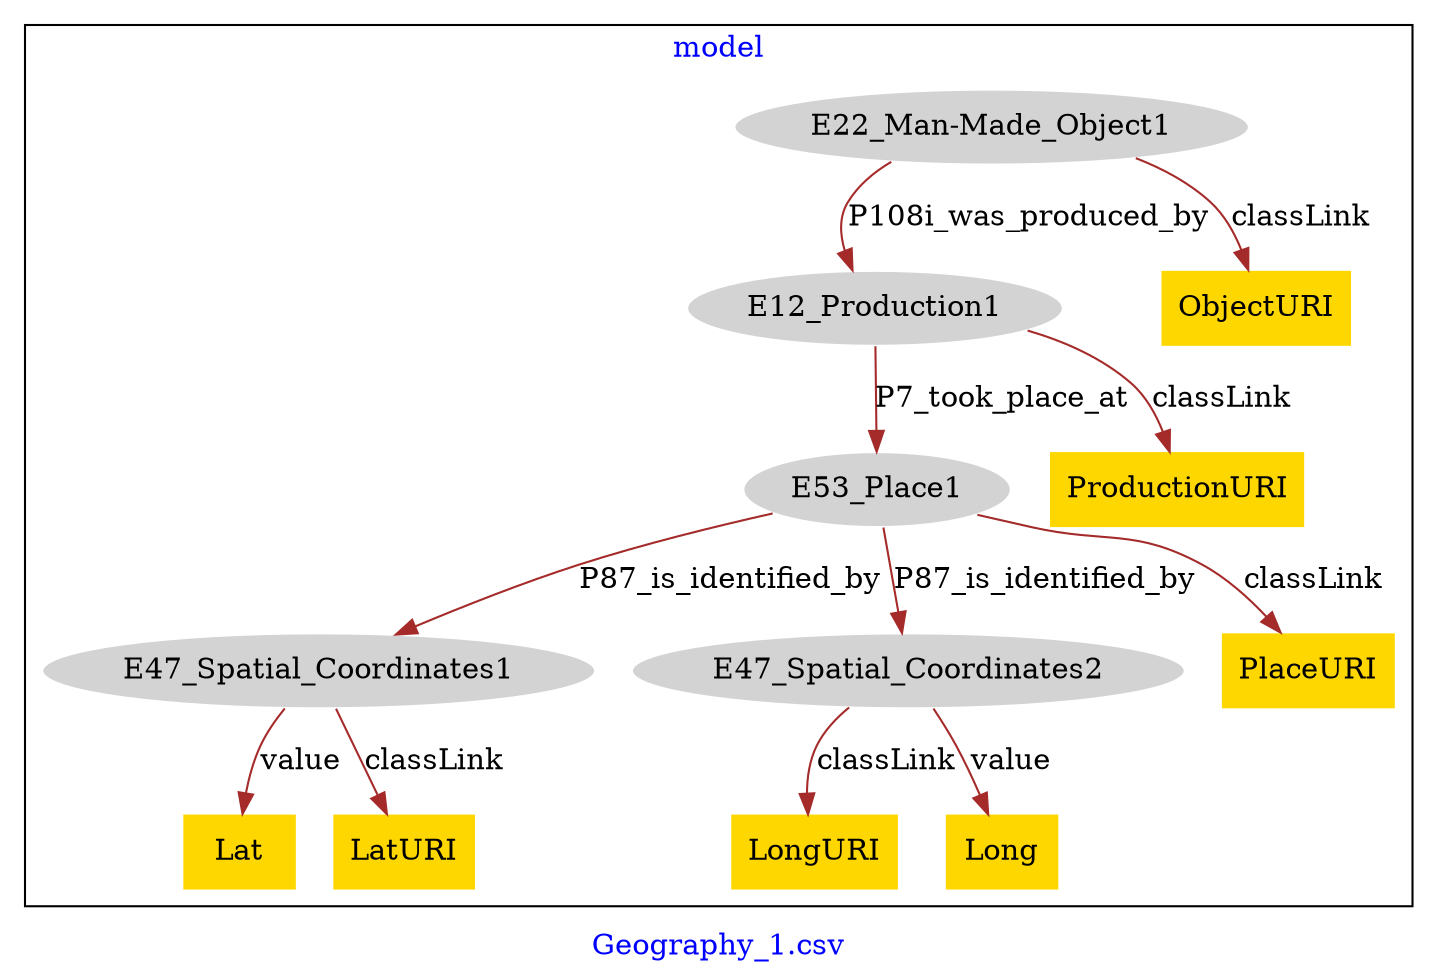 digraph n0 {
fontcolor="blue"
remincross="true"
label="Geography_1.csv"
subgraph cluster {
label="model"
n2[style="filled",color="white",fillcolor="lightgray",label="E12_Production1"];
n3[style="filled",color="white",fillcolor="lightgray",label="E53_Place1"];
n4[style="filled",color="white",fillcolor="lightgray",label="E22_Man-Made_Object1"];
n5[style="filled",color="white",fillcolor="lightgray",label="E47_Spatial_Coordinates1"];
n6[style="filled",color="white",fillcolor="lightgray",label="E47_Spatial_Coordinates2"];
n7[shape="plaintext",style="filled",fillcolor="gold",label="LongURI"];
n8[shape="plaintext",style="filled",fillcolor="gold",label="Lat"];
n9[shape="plaintext",style="filled",fillcolor="gold",label="Long"];
n10[shape="plaintext",style="filled",fillcolor="gold",label="PlaceURI"];
n11[shape="plaintext",style="filled",fillcolor="gold",label="ObjectURI"];
n12[shape="plaintext",style="filled",fillcolor="gold",label="ProductionURI"];
n13[shape="plaintext",style="filled",fillcolor="gold",label="LatURI"];
}
n2 -> n3[color="brown",fontcolor="black",label="P7_took_place_at"]
n4 -> n2[color="brown",fontcolor="black",label="P108i_was_produced_by"]
n3 -> n5[color="brown",fontcolor="black",label="P87_is_identified_by"]
n3 -> n6[color="brown",fontcolor="black",label="P87_is_identified_by"]
n6 -> n7[color="brown",fontcolor="black",label="classLink"]
n5 -> n8[color="brown",fontcolor="black",label="value"]
n6 -> n9[color="brown",fontcolor="black",label="value"]
n3 -> n10[color="brown",fontcolor="black",label="classLink"]
n4 -> n11[color="brown",fontcolor="black",label="classLink"]
n2 -> n12[color="brown",fontcolor="black",label="classLink"]
n5 -> n13[color="brown",fontcolor="black",label="classLink"]
}
